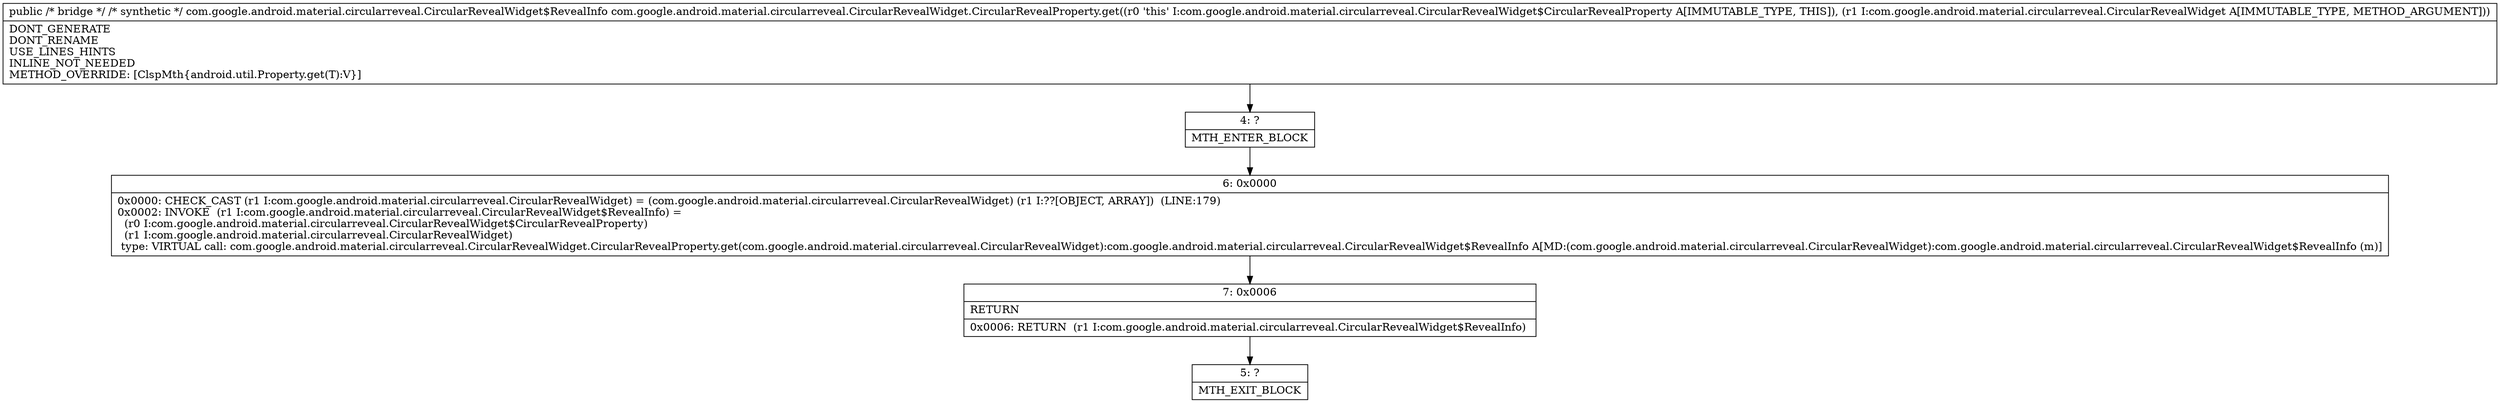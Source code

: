 digraph "CFG forcom.google.android.material.circularreveal.CircularRevealWidget.CircularRevealProperty.get(Ljava\/lang\/Object;)Ljava\/lang\/Object;" {
Node_4 [shape=record,label="{4\:\ ?|MTH_ENTER_BLOCK\l}"];
Node_6 [shape=record,label="{6\:\ 0x0000|0x0000: CHECK_CAST (r1 I:com.google.android.material.circularreveal.CircularRevealWidget) = (com.google.android.material.circularreveal.CircularRevealWidget) (r1 I:??[OBJECT, ARRAY])  (LINE:179)\l0x0002: INVOKE  (r1 I:com.google.android.material.circularreveal.CircularRevealWidget$RevealInfo) = \l  (r0 I:com.google.android.material.circularreveal.CircularRevealWidget$CircularRevealProperty)\l  (r1 I:com.google.android.material.circularreveal.CircularRevealWidget)\l type: VIRTUAL call: com.google.android.material.circularreveal.CircularRevealWidget.CircularRevealProperty.get(com.google.android.material.circularreveal.CircularRevealWidget):com.google.android.material.circularreveal.CircularRevealWidget$RevealInfo A[MD:(com.google.android.material.circularreveal.CircularRevealWidget):com.google.android.material.circularreveal.CircularRevealWidget$RevealInfo (m)]\l}"];
Node_7 [shape=record,label="{7\:\ 0x0006|RETURN\l|0x0006: RETURN  (r1 I:com.google.android.material.circularreveal.CircularRevealWidget$RevealInfo) \l}"];
Node_5 [shape=record,label="{5\:\ ?|MTH_EXIT_BLOCK\l}"];
MethodNode[shape=record,label="{public \/* bridge *\/ \/* synthetic *\/ com.google.android.material.circularreveal.CircularRevealWidget$RevealInfo com.google.android.material.circularreveal.CircularRevealWidget.CircularRevealProperty.get((r0 'this' I:com.google.android.material.circularreveal.CircularRevealWidget$CircularRevealProperty A[IMMUTABLE_TYPE, THIS]), (r1 I:com.google.android.material.circularreveal.CircularRevealWidget A[IMMUTABLE_TYPE, METHOD_ARGUMENT]))  | DONT_GENERATE\lDONT_RENAME\lUSE_LINES_HINTS\lINLINE_NOT_NEEDED\lMETHOD_OVERRIDE: [ClspMth\{android.util.Property.get(T):V\}]\l}"];
MethodNode -> Node_4;Node_4 -> Node_6;
Node_6 -> Node_7;
Node_7 -> Node_5;
}

